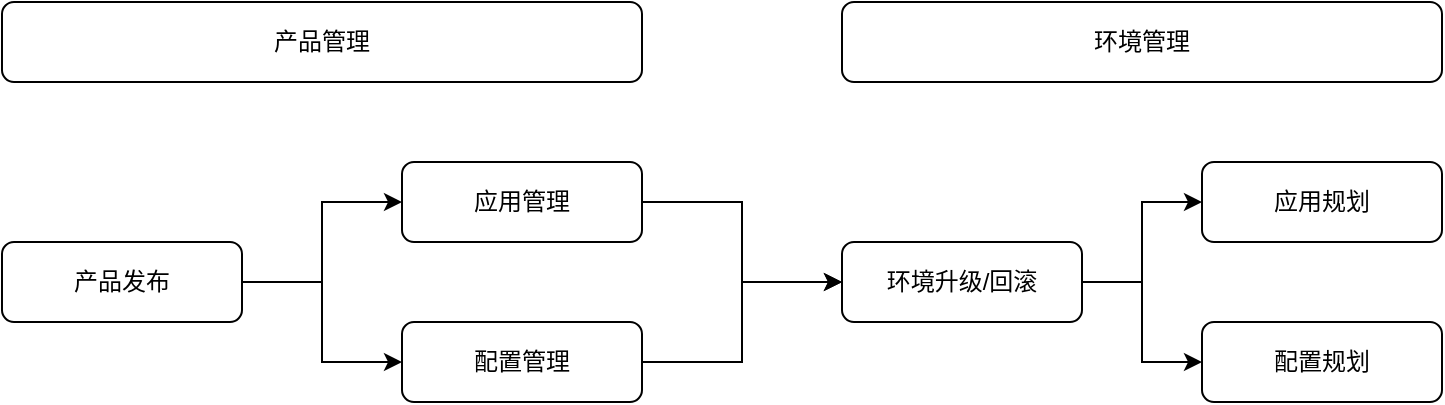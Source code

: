 <mxfile version="24.7.12">
  <diagram name="主业务流程" id="TN5CUkhaLHbd2oRjrt3f">
    <mxGraphModel dx="1434" dy="746" grid="1" gridSize="10" guides="1" tooltips="1" connect="1" arrows="1" fold="1" page="1" pageScale="1" pageWidth="827" pageHeight="1169" math="0" shadow="0">
      <root>
        <mxCell id="0" />
        <mxCell id="1" parent="0" />
        <mxCell id="-HP2iidf-jjUAcL8wTlQ-2" value="产品管理" style="rounded=1;whiteSpace=wrap;html=1;" vertex="1" parent="1">
          <mxGeometry x="80" y="120" width="320" height="40" as="geometry" />
        </mxCell>
        <mxCell id="-HP2iidf-jjUAcL8wTlQ-3" value="环境管理" style="rounded=1;whiteSpace=wrap;html=1;" vertex="1" parent="1">
          <mxGeometry x="500" y="120" width="300" height="40" as="geometry" />
        </mxCell>
        <mxCell id="-HP2iidf-jjUAcL8wTlQ-12" style="edgeStyle=orthogonalEdgeStyle;rounded=0;orthogonalLoop=1;jettySize=auto;html=1;exitX=1;exitY=0.5;exitDx=0;exitDy=0;entryX=0;entryY=0.5;entryDx=0;entryDy=0;" edge="1" parent="1" source="-HP2iidf-jjUAcL8wTlQ-5" target="-HP2iidf-jjUAcL8wTlQ-19">
          <mxGeometry relative="1" as="geometry" />
        </mxCell>
        <mxCell id="-HP2iidf-jjUAcL8wTlQ-5" value="应用管理" style="rounded=1;whiteSpace=wrap;html=1;" vertex="1" parent="1">
          <mxGeometry x="280" y="200" width="120" height="40" as="geometry" />
        </mxCell>
        <mxCell id="-HP2iidf-jjUAcL8wTlQ-14" style="edgeStyle=orthogonalEdgeStyle;rounded=0;orthogonalLoop=1;jettySize=auto;html=1;exitX=1;exitY=0.5;exitDx=0;exitDy=0;" edge="1" parent="1" source="-HP2iidf-jjUAcL8wTlQ-6" target="-HP2iidf-jjUAcL8wTlQ-19">
          <mxGeometry relative="1" as="geometry" />
        </mxCell>
        <mxCell id="-HP2iidf-jjUAcL8wTlQ-6" value="配置管理" style="rounded=1;whiteSpace=wrap;html=1;" vertex="1" parent="1">
          <mxGeometry x="280" y="280" width="120" height="40" as="geometry" />
        </mxCell>
        <mxCell id="-HP2iidf-jjUAcL8wTlQ-7" value="应用规划" style="rounded=1;whiteSpace=wrap;html=1;" vertex="1" parent="1">
          <mxGeometry x="680" y="200" width="120" height="40" as="geometry" />
        </mxCell>
        <mxCell id="-HP2iidf-jjUAcL8wTlQ-8" value="配置规划" style="rounded=1;whiteSpace=wrap;html=1;" vertex="1" parent="1">
          <mxGeometry x="680" y="280" width="120" height="40" as="geometry" />
        </mxCell>
        <mxCell id="-HP2iidf-jjUAcL8wTlQ-10" style="edgeStyle=orthogonalEdgeStyle;rounded=0;orthogonalLoop=1;jettySize=auto;html=1;exitX=1;exitY=0.5;exitDx=0;exitDy=0;" edge="1" parent="1" source="-HP2iidf-jjUAcL8wTlQ-9" target="-HP2iidf-jjUAcL8wTlQ-5">
          <mxGeometry relative="1" as="geometry" />
        </mxCell>
        <mxCell id="-HP2iidf-jjUAcL8wTlQ-11" style="edgeStyle=orthogonalEdgeStyle;rounded=0;orthogonalLoop=1;jettySize=auto;html=1;exitX=1;exitY=0.5;exitDx=0;exitDy=0;" edge="1" parent="1" source="-HP2iidf-jjUAcL8wTlQ-9" target="-HP2iidf-jjUAcL8wTlQ-6">
          <mxGeometry relative="1" as="geometry" />
        </mxCell>
        <mxCell id="-HP2iidf-jjUAcL8wTlQ-9" value="产品发布" style="rounded=1;whiteSpace=wrap;html=1;" vertex="1" parent="1">
          <mxGeometry x="80" y="240" width="120" height="40" as="geometry" />
        </mxCell>
        <mxCell id="-HP2iidf-jjUAcL8wTlQ-20" style="edgeStyle=orthogonalEdgeStyle;rounded=0;orthogonalLoop=1;jettySize=auto;html=1;exitX=1;exitY=0.5;exitDx=0;exitDy=0;entryX=0;entryY=0.5;entryDx=0;entryDy=0;" edge="1" parent="1" source="-HP2iidf-jjUAcL8wTlQ-19" target="-HP2iidf-jjUAcL8wTlQ-7">
          <mxGeometry relative="1" as="geometry" />
        </mxCell>
        <mxCell id="-HP2iidf-jjUAcL8wTlQ-21" style="edgeStyle=orthogonalEdgeStyle;rounded=0;orthogonalLoop=1;jettySize=auto;html=1;exitX=1;exitY=0.5;exitDx=0;exitDy=0;entryX=0;entryY=0.5;entryDx=0;entryDy=0;" edge="1" parent="1" source="-HP2iidf-jjUAcL8wTlQ-19" target="-HP2iidf-jjUAcL8wTlQ-8">
          <mxGeometry relative="1" as="geometry" />
        </mxCell>
        <mxCell id="-HP2iidf-jjUAcL8wTlQ-19" value="环境升级/回滚" style="rounded=1;whiteSpace=wrap;html=1;" vertex="1" parent="1">
          <mxGeometry x="500" y="240" width="120" height="40" as="geometry" />
        </mxCell>
      </root>
    </mxGraphModel>
  </diagram>
</mxfile>
